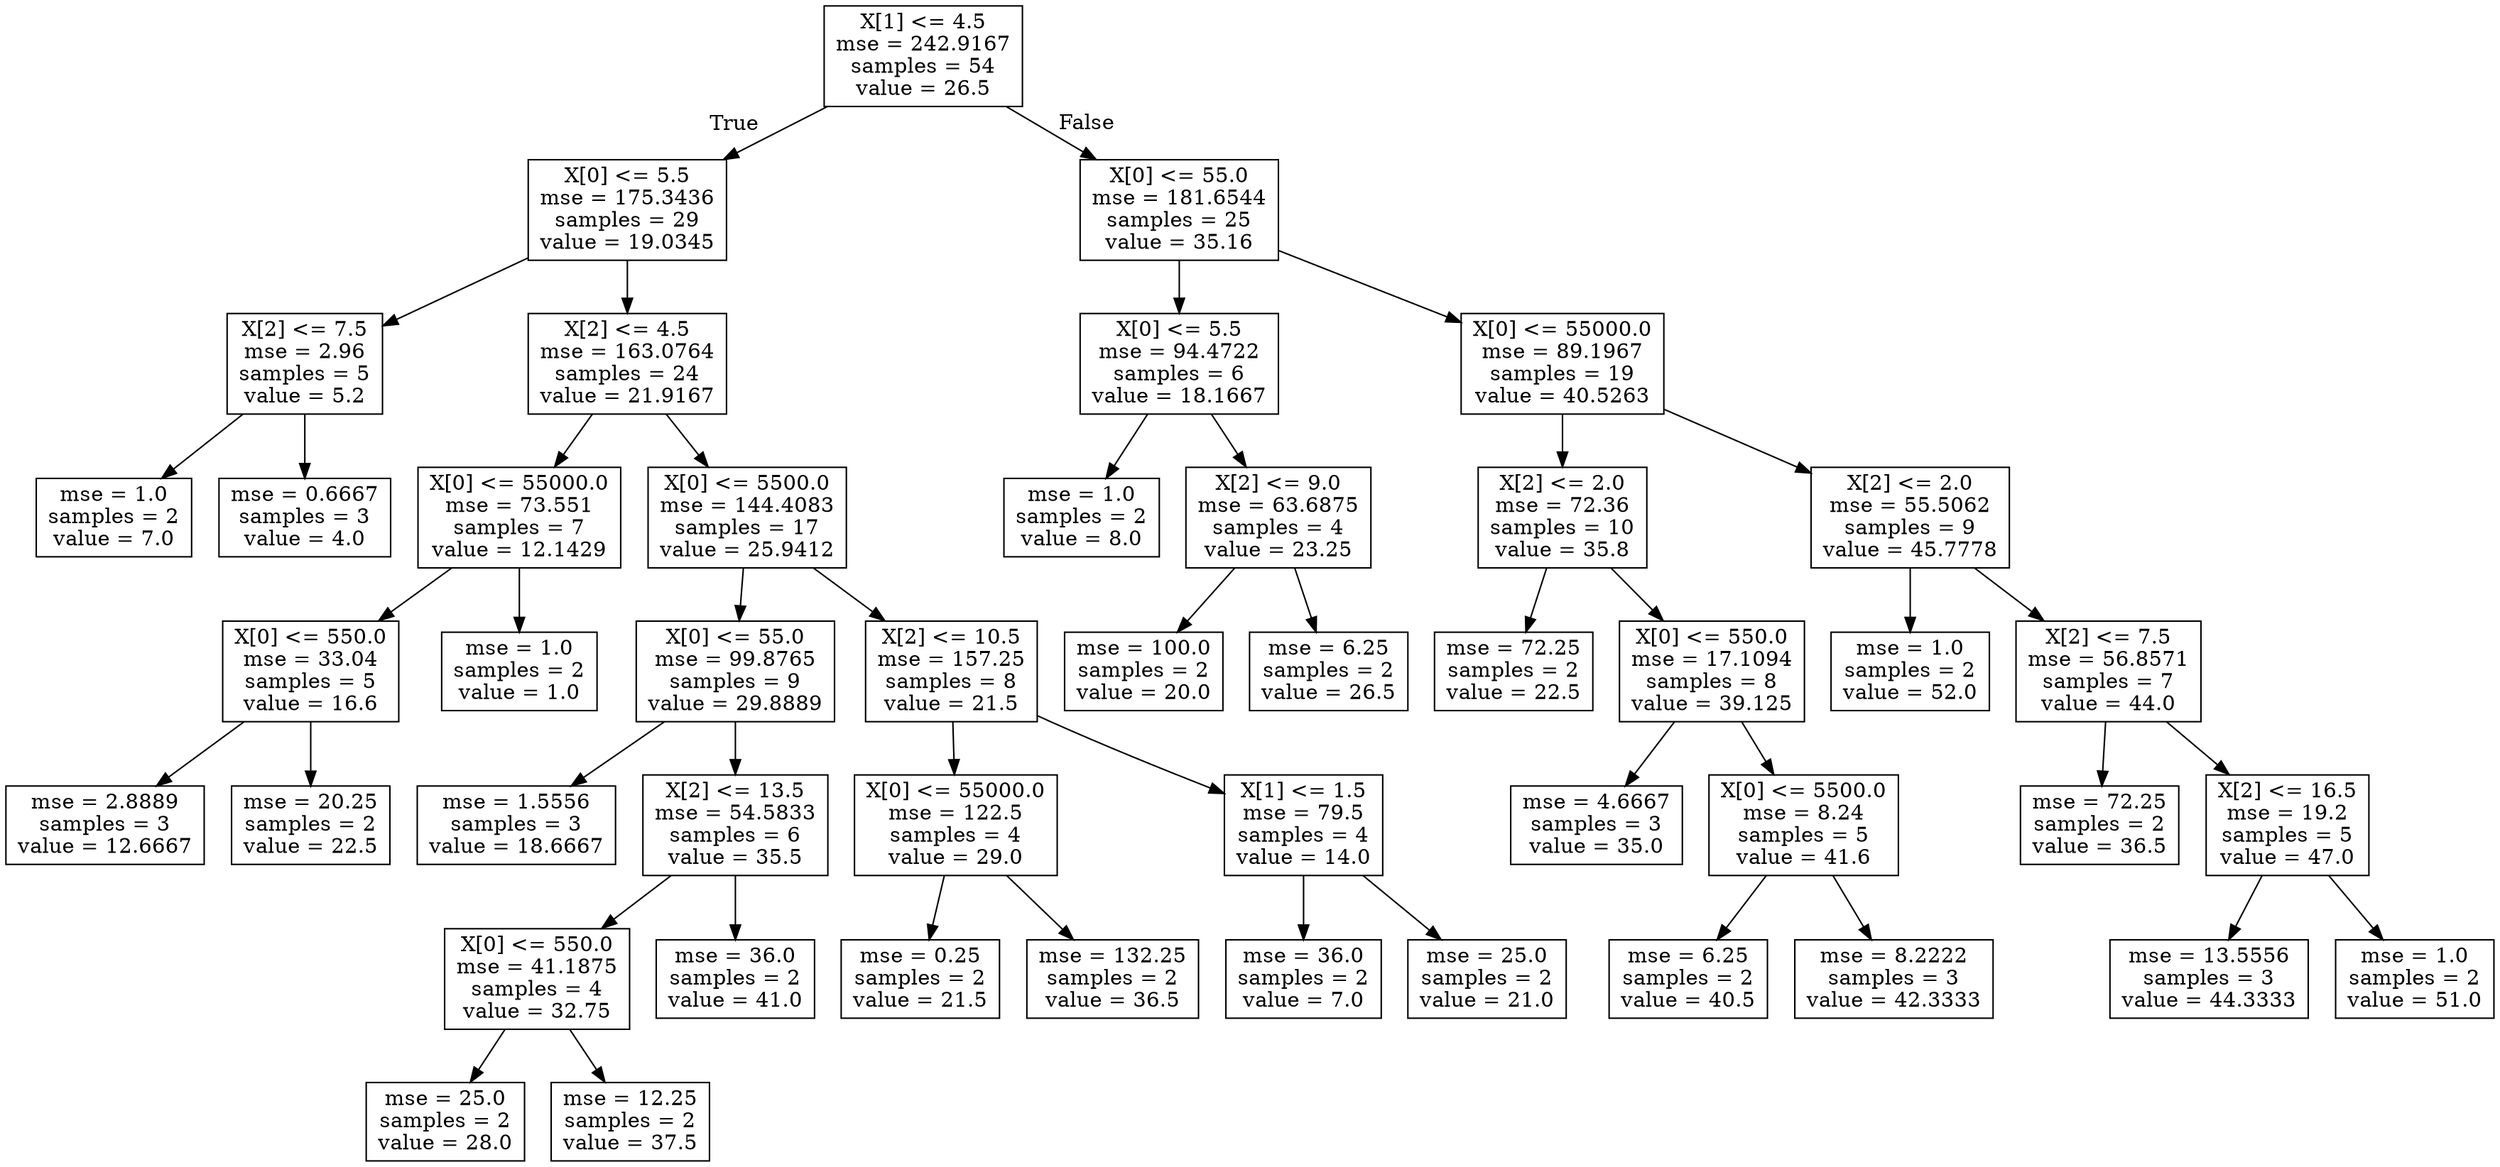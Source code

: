 digraph Tree {
node [shape=box] ;
0 [label="X[1] <= 4.5\nmse = 242.9167\nsamples = 54\nvalue = 26.5"] ;
1 [label="X[0] <= 5.5\nmse = 175.3436\nsamples = 29\nvalue = 19.0345"] ;
0 -> 1 [labeldistance=2.5, labelangle=45, headlabel="True"] ;
2 [label="X[2] <= 7.5\nmse = 2.96\nsamples = 5\nvalue = 5.2"] ;
1 -> 2 ;
3 [label="mse = 1.0\nsamples = 2\nvalue = 7.0"] ;
2 -> 3 ;
4 [label="mse = 0.6667\nsamples = 3\nvalue = 4.0"] ;
2 -> 4 ;
5 [label="X[2] <= 4.5\nmse = 163.0764\nsamples = 24\nvalue = 21.9167"] ;
1 -> 5 ;
6 [label="X[0] <= 55000.0\nmse = 73.551\nsamples = 7\nvalue = 12.1429"] ;
5 -> 6 ;
7 [label="X[0] <= 550.0\nmse = 33.04\nsamples = 5\nvalue = 16.6"] ;
6 -> 7 ;
8 [label="mse = 2.8889\nsamples = 3\nvalue = 12.6667"] ;
7 -> 8 ;
9 [label="mse = 20.25\nsamples = 2\nvalue = 22.5"] ;
7 -> 9 ;
10 [label="mse = 1.0\nsamples = 2\nvalue = 1.0"] ;
6 -> 10 ;
11 [label="X[0] <= 5500.0\nmse = 144.4083\nsamples = 17\nvalue = 25.9412"] ;
5 -> 11 ;
12 [label="X[0] <= 55.0\nmse = 99.8765\nsamples = 9\nvalue = 29.8889"] ;
11 -> 12 ;
13 [label="mse = 1.5556\nsamples = 3\nvalue = 18.6667"] ;
12 -> 13 ;
14 [label="X[2] <= 13.5\nmse = 54.5833\nsamples = 6\nvalue = 35.5"] ;
12 -> 14 ;
15 [label="X[0] <= 550.0\nmse = 41.1875\nsamples = 4\nvalue = 32.75"] ;
14 -> 15 ;
16 [label="mse = 25.0\nsamples = 2\nvalue = 28.0"] ;
15 -> 16 ;
17 [label="mse = 12.25\nsamples = 2\nvalue = 37.5"] ;
15 -> 17 ;
18 [label="mse = 36.0\nsamples = 2\nvalue = 41.0"] ;
14 -> 18 ;
19 [label="X[2] <= 10.5\nmse = 157.25\nsamples = 8\nvalue = 21.5"] ;
11 -> 19 ;
20 [label="X[0] <= 55000.0\nmse = 122.5\nsamples = 4\nvalue = 29.0"] ;
19 -> 20 ;
21 [label="mse = 0.25\nsamples = 2\nvalue = 21.5"] ;
20 -> 21 ;
22 [label="mse = 132.25\nsamples = 2\nvalue = 36.5"] ;
20 -> 22 ;
23 [label="X[1] <= 1.5\nmse = 79.5\nsamples = 4\nvalue = 14.0"] ;
19 -> 23 ;
24 [label="mse = 36.0\nsamples = 2\nvalue = 7.0"] ;
23 -> 24 ;
25 [label="mse = 25.0\nsamples = 2\nvalue = 21.0"] ;
23 -> 25 ;
26 [label="X[0] <= 55.0\nmse = 181.6544\nsamples = 25\nvalue = 35.16"] ;
0 -> 26 [labeldistance=2.5, labelangle=-45, headlabel="False"] ;
27 [label="X[0] <= 5.5\nmse = 94.4722\nsamples = 6\nvalue = 18.1667"] ;
26 -> 27 ;
28 [label="mse = 1.0\nsamples = 2\nvalue = 8.0"] ;
27 -> 28 ;
29 [label="X[2] <= 9.0\nmse = 63.6875\nsamples = 4\nvalue = 23.25"] ;
27 -> 29 ;
30 [label="mse = 100.0\nsamples = 2\nvalue = 20.0"] ;
29 -> 30 ;
31 [label="mse = 6.25\nsamples = 2\nvalue = 26.5"] ;
29 -> 31 ;
32 [label="X[0] <= 55000.0\nmse = 89.1967\nsamples = 19\nvalue = 40.5263"] ;
26 -> 32 ;
33 [label="X[2] <= 2.0\nmse = 72.36\nsamples = 10\nvalue = 35.8"] ;
32 -> 33 ;
34 [label="mse = 72.25\nsamples = 2\nvalue = 22.5"] ;
33 -> 34 ;
35 [label="X[0] <= 550.0\nmse = 17.1094\nsamples = 8\nvalue = 39.125"] ;
33 -> 35 ;
36 [label="mse = 4.6667\nsamples = 3\nvalue = 35.0"] ;
35 -> 36 ;
37 [label="X[0] <= 5500.0\nmse = 8.24\nsamples = 5\nvalue = 41.6"] ;
35 -> 37 ;
38 [label="mse = 6.25\nsamples = 2\nvalue = 40.5"] ;
37 -> 38 ;
39 [label="mse = 8.2222\nsamples = 3\nvalue = 42.3333"] ;
37 -> 39 ;
40 [label="X[2] <= 2.0\nmse = 55.5062\nsamples = 9\nvalue = 45.7778"] ;
32 -> 40 ;
41 [label="mse = 1.0\nsamples = 2\nvalue = 52.0"] ;
40 -> 41 ;
42 [label="X[2] <= 7.5\nmse = 56.8571\nsamples = 7\nvalue = 44.0"] ;
40 -> 42 ;
43 [label="mse = 72.25\nsamples = 2\nvalue = 36.5"] ;
42 -> 43 ;
44 [label="X[2] <= 16.5\nmse = 19.2\nsamples = 5\nvalue = 47.0"] ;
42 -> 44 ;
45 [label="mse = 13.5556\nsamples = 3\nvalue = 44.3333"] ;
44 -> 45 ;
46 [label="mse = 1.0\nsamples = 2\nvalue = 51.0"] ;
44 -> 46 ;
}